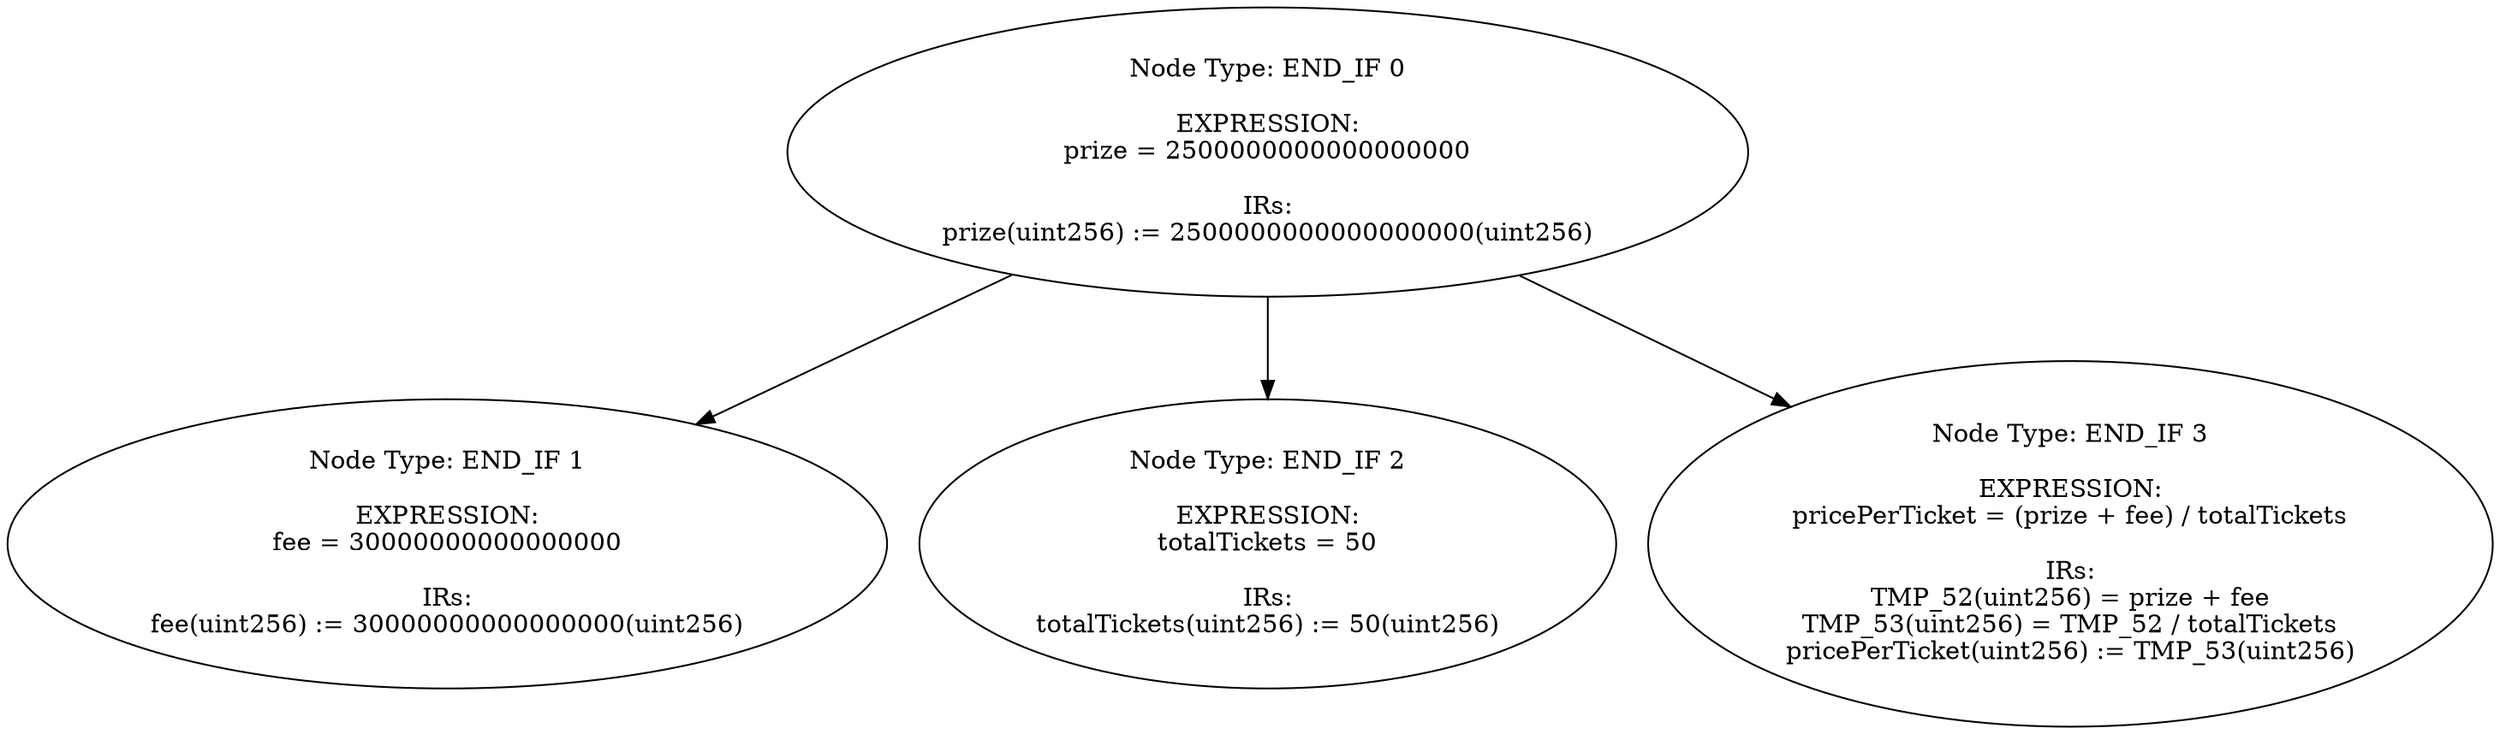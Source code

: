 digraph{
0[label="Node Type: END_IF 0

EXPRESSION:
prize = 2500000000000000000

IRs:
prize(uint256) := 2500000000000000000(uint256)"];
0->1;
0->2;
0->3;
1[label="Node Type: END_IF 1

EXPRESSION:
fee = 30000000000000000

IRs:
fee(uint256) := 30000000000000000(uint256)"];
2[label="Node Type: END_IF 2

EXPRESSION:
totalTickets = 50

IRs:
totalTickets(uint256) := 50(uint256)"];
3[label="Node Type: END_IF 3

EXPRESSION:
pricePerTicket = (prize + fee) / totalTickets

IRs:
TMP_52(uint256) = prize + fee
TMP_53(uint256) = TMP_52 / totalTickets
pricePerTicket(uint256) := TMP_53(uint256)"];
}
